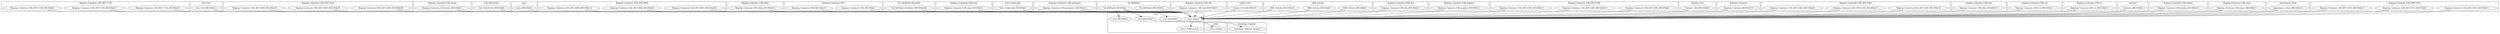 digraph {
graph [overlap=false]
subgraph cluster_Regexp_Common_URI_RFC1738 {
	label="Regexp::Common::URI::RFC1738";
	"Regexp::Common::URI::RFC1738::BEGIN@11";
	"Regexp::Common::URI::RFC1738::BEGIN@8";
	"Regexp::Common::URI::RFC1738::BEGIN@33";
}
subgraph cluster_List_Util {
	label="List::Util";
	"List::Util::BEGIN@12";
}
subgraph cluster_Regexp_Common_URI_RFC1808 {
	label="Regexp::Common::URI::RFC1808";
	"Regexp::Common::URI::RFC1808::BEGIN@19";
	"Regexp::Common::URI::RFC1808::BEGIN@16";
	"Regexp::Common::URI::RFC1808::BEGIN@40";
}
subgraph cluster_Regexp_Common_URI_news {
	label="Regexp::Common::URI::news";
	"Regexp::Common::URI::news::BEGIN@11";
}
subgraph cluster_List_MoreUtils {
	label="List::MoreUtils";
	"List::MoreUtils::BEGIN@8";
}
subgraph cluster_base {
	label="base";
	"base::BEGIN@4";
}
subgraph cluster_Regexp_Common_URI_RFC2806 {
	label="Regexp::Common::URI::RFC2806";
	"Regexp::Common::URI::RFC2806::BEGIN@9";
	"Regexp::Common::URI::RFC2806::BEGIN@12";
	"Regexp::Common::URI::RFC2806::BEGIN@42";
}
subgraph cluster_Regexp_Common_URI_http {
	label="Regexp::Common::URI::http";
	"Regexp::Common::URI::http::BEGIN@10";
}
subgraph cluster_Regexp_Common_URI {
	label="Regexp::Common::URI";
	"Regexp::Common::URI::BEGIN@9";
	"Regexp::Common::URI::BEGIN@19";
}
subgraph cluster_vars {
	label="vars";
	"vars::BEGIN@3";
	"vars::BEGIN@8";
	"vars::import";
	"vars::CORE:match";
	"vars::BEGIN@7";
}
subgraph cluster_Tie_RefHash_Nestable {
	label="Tie::RefHash::Nestable";
	"Tie::RefHash::Nestable::BEGIN@262";
}
subgraph cluster_Regexp_Common_URI_pop {
	label="Regexp::Common::URI::pop";
	"Regexp::Common::URI::pop::BEGIN@11";
}
subgraph cluster_strict {
	label="strict";
	"strict::import";
}
subgraph cluster_Text_Unidecode {
	label="Text::Unidecode";
	"Text::Unidecode::BEGIN@7";
}
subgraph cluster_Regexp_Common_URI_prospero {
	label="Regexp::Common::URI::prospero";
	"Regexp::Common::URI::prospero::BEGIN@11";
}
subgraph cluster_Tie_RefHash {
	label="Tie::RefHash";
	"Tie::RefHash::BEGIN@91";
	"Tie::RefHash::BEGIN@3";
}
subgraph cluster_Regexp_Common_URI_fax {
	label="Regexp::Common::URI::fax";
	"Regexp::Common::URI::fax::BEGIN@11";
}
subgraph cluster_Scalar_Util {
	label="Scalar::Util";
	"Scalar::Util::BEGIN@10";
}
subgraph cluster_DBD_SQLite {
	label="DBD::SQLite";
	"DBD::SQLite::BEGIN@9";
	"DBD::SQLite::BEGIN@10";
	"DBD::SQLite::BEGIN@8";
}
subgraph cluster_Regexp_Common_URI_ftp {
	label="Regexp::Common::URI::ftp";
	"Regexp::Common::URI::ftp::BEGIN@11";
}
subgraph cluster_Regexp_Common_URI_gopher {
	label="Regexp::Common::URI::gopher";
	"Regexp::Common::URI::gopher::BEGIN@11";
}
subgraph cluster_Regexp_Common_URI_RFC2396 {
	label="Regexp::Common::URI::RFC2396";
	"Regexp::Common::URI::RFC2396::BEGIN@32";
	"Regexp::Common::URI::RFC2396::BEGIN@11";
	"Regexp::Common::URI::RFC2396::BEGIN@8";
}
subgraph cluster_Params_Util {
	label="Params::Util";
	"Params::Util::BEGIN@65";
}
subgraph cluster_Regexp_Common {
	label="Regexp::Common";
	"Regexp::Common::BEGIN@19";
}
subgraph cluster_Regexp_Common_URI_RFC2384 {
	label="Regexp::Common::URI::RFC2384";
	"Regexp::Common::URI::RFC2384::BEGIN@13";
	"Regexp::Common::URI::RFC2384::BEGIN@28";
	"Regexp::Common::URI::RFC2384::BEGIN@10";
}
subgraph cluster_Regexp_Common_URI_file {
	label="Regexp::Common::URI::file";
	"Regexp::Common::URI::file::BEGIN@10";
}
subgraph cluster_Regexp_Common_URI_tel {
	label="Regexp::Common::URI::tel";
	"Regexp::Common::URI::tel::BEGIN@11";
}
subgraph cluster_Regexp_Common_URI_tv {
	label="Regexp::Common::URI::tv";
	"Regexp::Common::URI::tv::BEGIN@13";
}
subgraph cluster_constant {
	label="constant";
	"constant::BEGIN@6";
}
subgraph cluster_Regexp_Common_URI_telnet {
	label="Regexp::Common::URI::telnet";
	"Regexp::Common::URI::telnet::BEGIN@10";
}
subgraph cluster_Regexp_Common_URI_wais {
	label="Regexp::Common::URI::wais";
	"Regexp::Common::URI::wais::BEGIN@11";
}
subgraph cluster_namespace_clean {
	label="namespace::clean";
	"namespace::clean::BEGIN@13";
}
subgraph cluster_Regexp_Common_URI_RFC1035 {
	label="Regexp::Common::URI::RFC1035";
	"Regexp::Common::URI::RFC1035::BEGIN@8";
	"Regexp::Common::URI::RFC1035::BEGIN@24";
	"Regexp::Common::URI::RFC1035::BEGIN@11";
}
subgraph cluster_warnings_register {
	label="warnings::register";
	"warnings::register::import";
}
"Tie::RefHash::BEGIN@3" -> "vars::BEGIN@8";
"Regexp::Common::URI::http::BEGIN@10" -> "vars::import";
"Regexp::Common::URI::RFC1808::BEGIN@40" -> "vars::import";
"List::MoreUtils::BEGIN@8" -> "vars::import";
"Regexp::Common::URI::RFC2396::BEGIN@11" -> "vars::import";
"Regexp::Common::URI::RFC2396::BEGIN@8" -> "vars::import";
"Regexp::Common::URI::news::BEGIN@11" -> "vars::import";
"namespace::clean::BEGIN@13" -> "vars::import";
"Regexp::Common::URI::RFC2396::BEGIN@32" -> "vars::import";
"Regexp::Common::BEGIN@19" -> "vars::import";
"Regexp::Common::URI::tel::BEGIN@11" -> "vars::import";
"Regexp::Common::URI::RFC1738::BEGIN@8" -> "vars::import";
"Regexp::Common::URI::ftp::BEGIN@11" -> "vars::import";
"Regexp::Common::URI::prospero::BEGIN@11" -> "vars::import";
"Regexp::Common::URI::gopher::BEGIN@11" -> "vars::import";
"Tie::RefHash::BEGIN@3" -> "vars::import";
"Regexp::Common::URI::RFC1738::BEGIN@33" -> "vars::import";
"Regexp::Common::URI::RFC2806::BEGIN@9" -> "vars::import";
"base::BEGIN@4" -> "vars::import";
"Regexp::Common::URI::RFC1035::BEGIN@24" -> "vars::import";
"Regexp::Common::URI::RFC2384::BEGIN@13" -> "vars::import";
"List::Util::BEGIN@12" -> "vars::import";
"Regexp::Common::URI::pop::BEGIN@11" -> "vars::import";
"constant::BEGIN@6" -> "vars::import";
"DBD::SQLite::BEGIN@9" -> "vars::import";
"Params::Util::BEGIN@65" -> "vars::import";
"DBD::SQLite::BEGIN@10" -> "vars::import";
"Regexp::Common::URI::file::BEGIN@10" -> "vars::import";
"Regexp::Common::URI::BEGIN@9" -> "vars::import";
"Regexp::Common::URI::RFC1738::BEGIN@11" -> "vars::import";
"Tie::RefHash::Nestable::BEGIN@262" -> "vars::import";
"Scalar::Util::BEGIN@10" -> "vars::import";
"Regexp::Common::URI::RFC2384::BEGIN@10" -> "vars::import";
"Regexp::Common::URI::RFC1808::BEGIN@19" -> "vars::import";
"Regexp::Common::URI::wais::BEGIN@11" -> "vars::import";
"Text::Unidecode::BEGIN@7" -> "vars::import";
"Regexp::Common::URI::RFC1808::BEGIN@16" -> "vars::import";
"Regexp::Common::URI::RFC2806::BEGIN@12" -> "vars::import";
"Regexp::Common::URI::fax::BEGIN@11" -> "vars::import";
"Regexp::Common::URI::RFC2806::BEGIN@42" -> "vars::import";
"Regexp::Common::URI::tv::BEGIN@13" -> "vars::import";
"Regexp::Common::URI::RFC1035::BEGIN@8" -> "vars::import";
"Regexp::Common::URI::BEGIN@19" -> "vars::import";
"Tie::RefHash::BEGIN@91" -> "vars::import";
"DBD::SQLite::BEGIN@8" -> "vars::import";
"Regexp::Common::URI::RFC2384::BEGIN@28" -> "vars::import";
"Regexp::Common::URI::telnet::BEGIN@10" -> "vars::import";
"Regexp::Common::URI::RFC1035::BEGIN@11" -> "vars::import";
"vars::import" -> "vars::CORE:match";
"Tie::RefHash::BEGIN@3" -> "vars::BEGIN@3";
"vars::BEGIN@8" -> "strict::import";
"Tie::RefHash::BEGIN@3" -> "vars::BEGIN@7";
"vars::BEGIN@7" -> "warnings::register::import";
}
